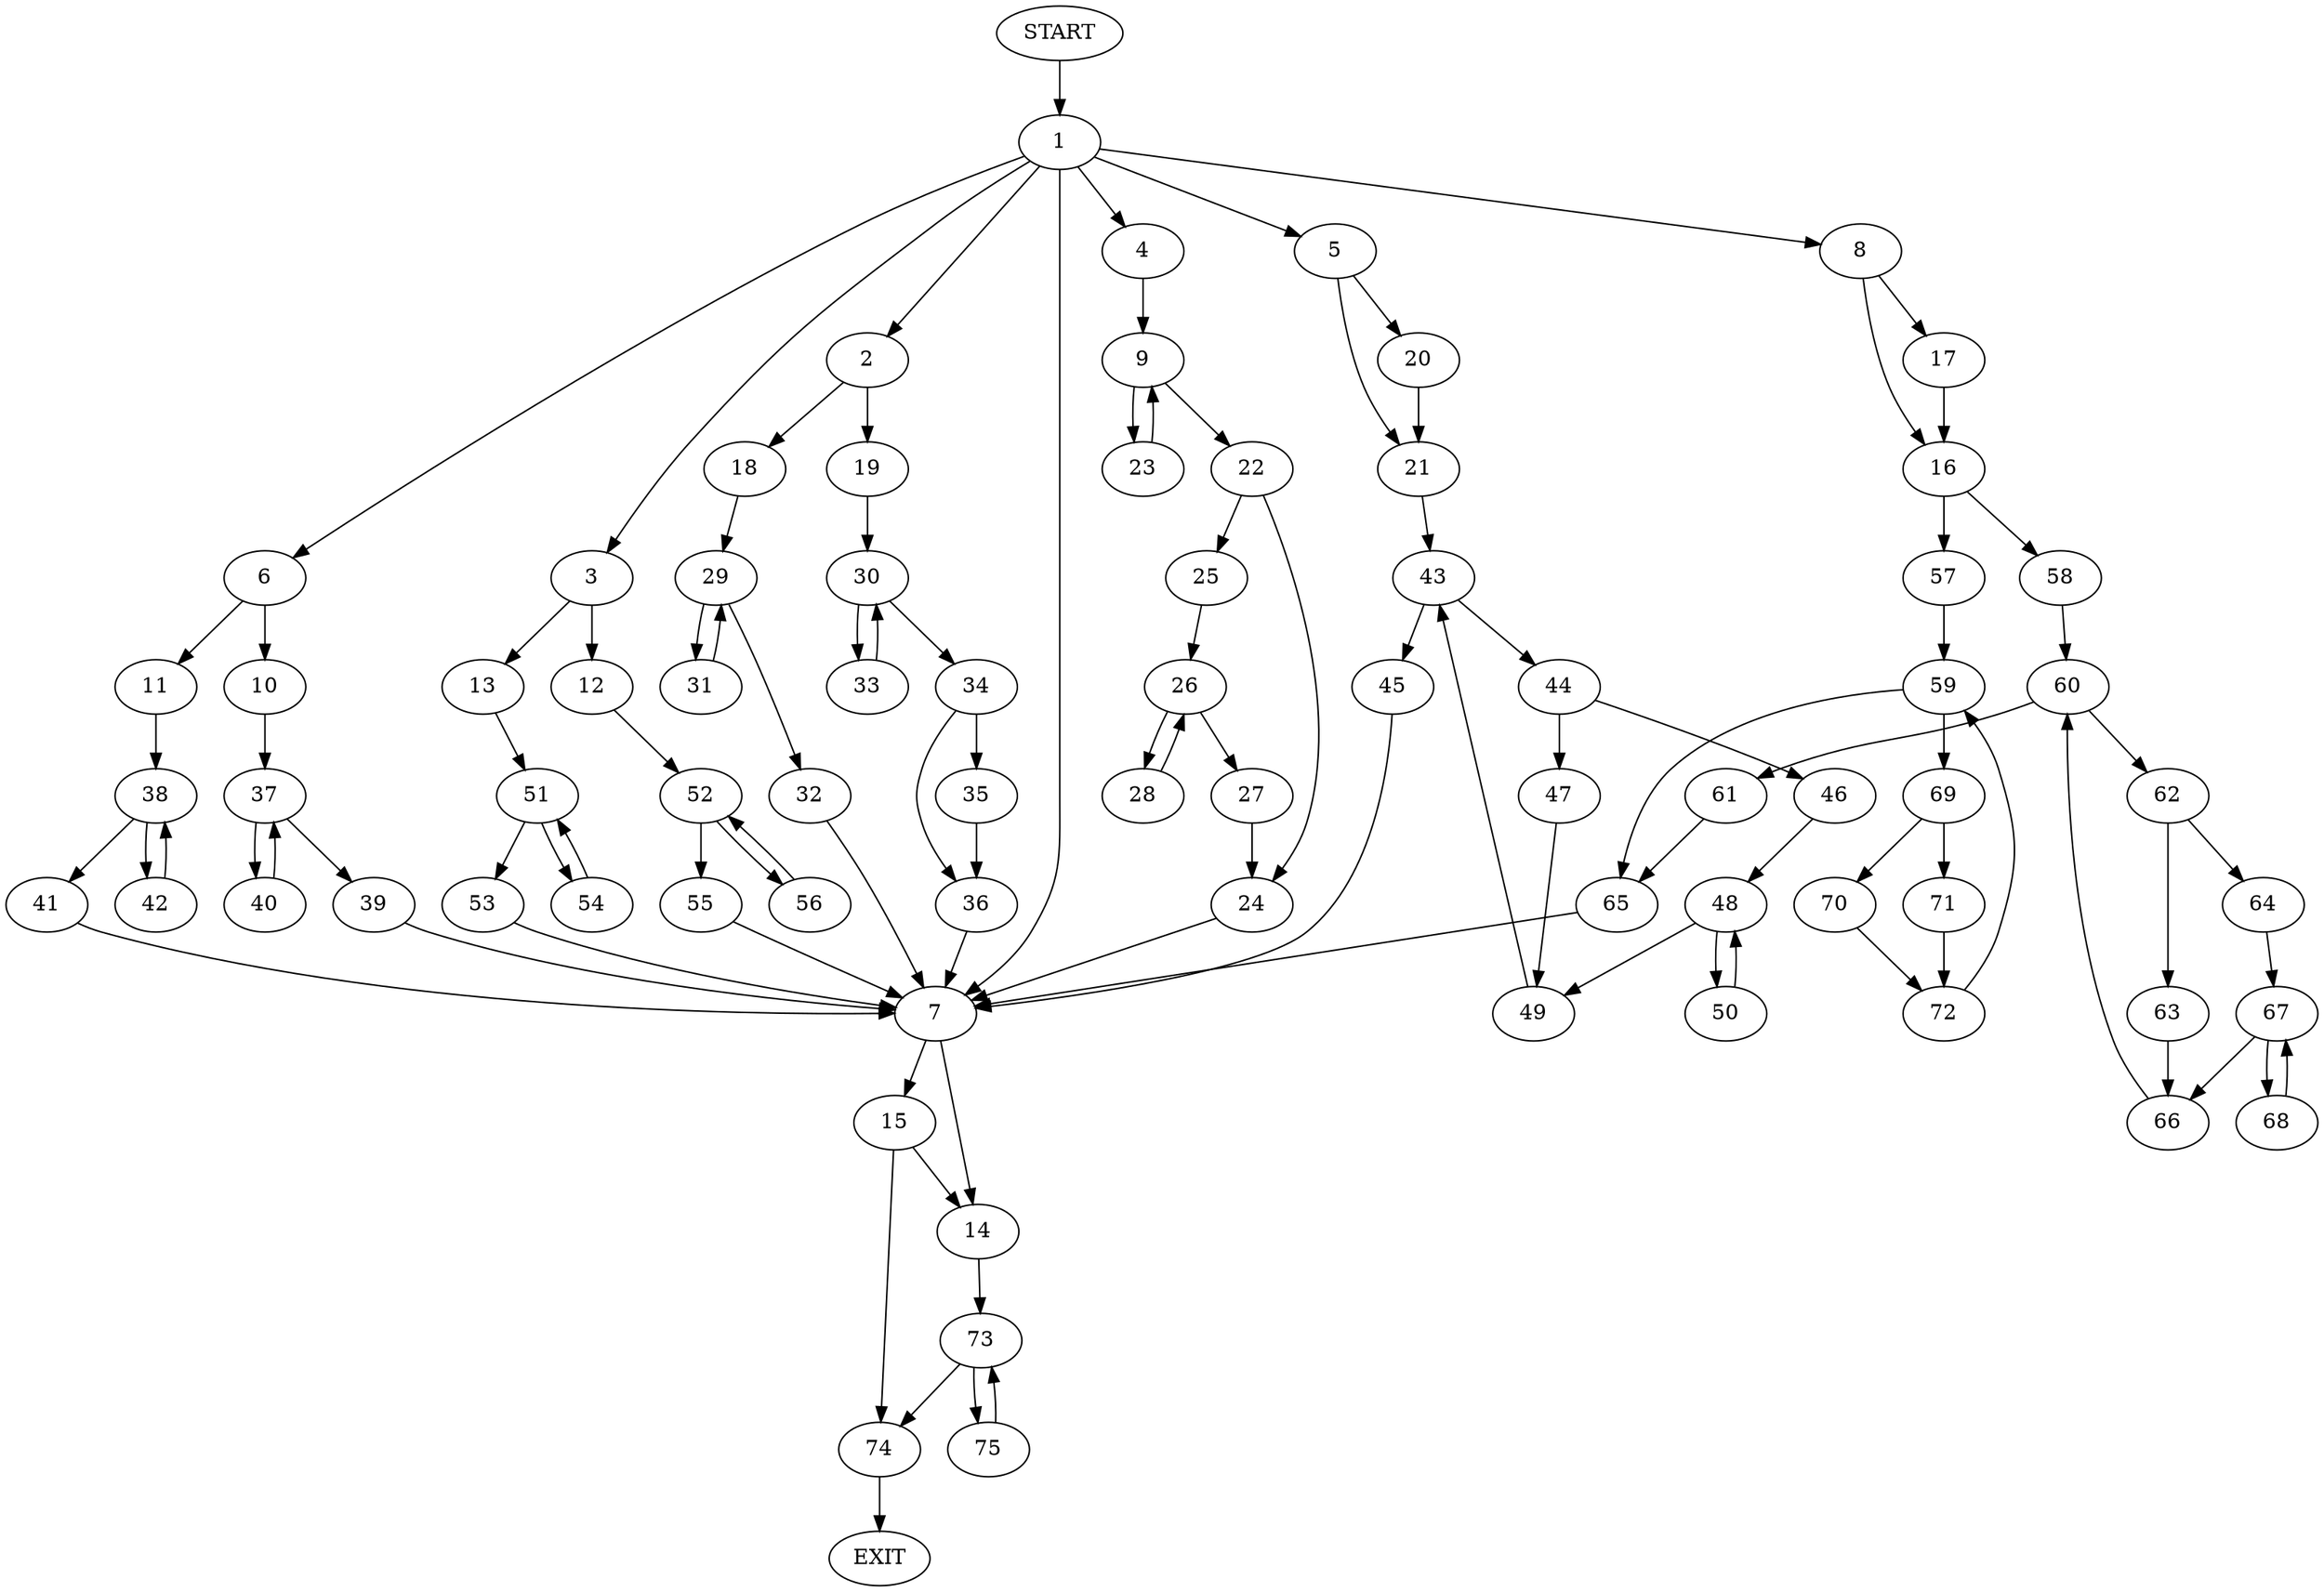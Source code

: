digraph {
0 [label="START"]
76 [label="EXIT"]
0 -> 1
1 -> 2
1 -> 3
1 -> 4
1 -> 5
1 -> 6
1 -> 7
1 -> 8
4 -> 9
6 -> 10
6 -> 11
3 -> 12
3 -> 13
7 -> 14
7 -> 15
8 -> 16
8 -> 17
2 -> 18
2 -> 19
5 -> 20
5 -> 21
9 -> 22
9 -> 23
22 -> 24
22 -> 25
23 -> 9
25 -> 26
24 -> 7
26 -> 27
26 -> 28
27 -> 24
28 -> 26
18 -> 29
19 -> 30
29 -> 31
29 -> 32
31 -> 29
32 -> 7
30 -> 33
30 -> 34
34 -> 35
34 -> 36
33 -> 30
36 -> 7
35 -> 36
10 -> 37
11 -> 38
37 -> 39
37 -> 40
39 -> 7
40 -> 37
38 -> 41
38 -> 42
42 -> 38
41 -> 7
21 -> 43
20 -> 21
43 -> 44
43 -> 45
45 -> 7
44 -> 46
44 -> 47
46 -> 48
47 -> 49
49 -> 43
48 -> 49
48 -> 50
50 -> 48
13 -> 51
12 -> 52
51 -> 53
51 -> 54
54 -> 51
53 -> 7
52 -> 55
52 -> 56
56 -> 52
55 -> 7
16 -> 57
16 -> 58
17 -> 16
57 -> 59
58 -> 60
60 -> 61
60 -> 62
62 -> 63
62 -> 64
61 -> 65
63 -> 66
64 -> 67
66 -> 60
67 -> 68
67 -> 66
68 -> 67
65 -> 7
59 -> 65
59 -> 69
69 -> 70
69 -> 71
71 -> 72
70 -> 72
72 -> 59
14 -> 73
15 -> 14
15 -> 74
74 -> 76
73 -> 75
73 -> 74
75 -> 73
}
